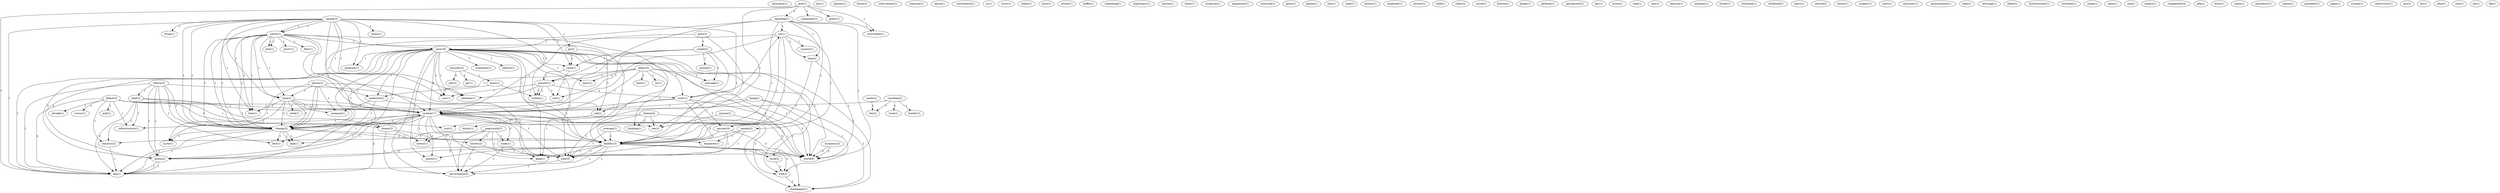 digraph G {
  insurance [ label="insurance(1)" ];
  isn [ label="isn(1)" ];
  spends [ label="spends(2)" ];
  country [ label="country(1)" ];
  care [ label="care(18)" ];
  system [ label="system(17)" ];
  idea [ label="idea(2)" ];
  health [ label="health(13)" ];
  deficit [ label="deficit(3)" ];
  quit [ label="quit(1)" ];
  money [ label="money(2)" ];
  industry [ label="industry(2)" ];
  decade [ label="decade(1)" ];
  infrastrucure [ label="infrastrucure(1)" ];
  versus [ label="versus(1)" ];
  rest [ label="rest(1)" ];
  year [ label="year(5)" ];
  don [ label="don(1)" ];
  put [ label="put(1)" ];
  amazes [ label="amazes(1)" ];
  employee [ label="employee(1)" ];
  threw [ label="threw(1)" ];
  intervention [ label="intervention(1)" ];
  someone [ label="someone(1)" ];
  bacon [ label="bacon(1)" ];
  convenience [ label="convenience(1)" ];
  cc [ label="cc(1)" ];
  canada [ label="canada(3)" ];
  bring [ label="bring(1)" ];
  notice [ label="notice(1)" ];
  program [ label="program(1)" ];
  go [ label="go(2)" ];
  come [ label="come(1)" ];
  notice [ label="notice(1)" ];
  contends [ label="contends(1)" ];
  time [ label="time(3)" ];
  change [ label="change(2)" ];
  tries [ label="tries(1)" ];
  change [ label="change(2)" ];
  notes [ label="notes(1)" ];
  cost [ label="cost(1)" ];
  writes [ label="writes(1)" ];
  cover [ label="cover(1)" ];
  starts [ label="starts(1)" ];
  falls [ label="falls(1)" ];
  line [ label="line(1)" ];
  infant [ label="infant(1)" ];
  reform [ label="reform(3)" ];
  deal [ label="deal(3)" ];
  fact [ label="fact(1)" ];
  doesn [ label="doesn(1)" ];
  doesn [ label="doesn(2)" ];
  keep [ label="keep(1)" ];
  hour [ label="hour(1)" ];
  article [ label="article(1)" ];
  reynolds [ label="reynolds(3)" ];
  edu [ label="edu(2)" ];
  jpr [ label="jpr(1)" ];
  learn [ label="learn(1)" ];
  traffic [ label="traffic(1)" ];
  something [ label="something(1)" ];
  news [ label="news(2)" ];
  couple [ label="couple(2)" ];
  see [ label="see(2)" ];
  treatment [ label="treatment(1)" ];
  costs [ label="costs(1)" ];
  ask [ label="ask(1)" ];
  believe [ label="believe(1)" ];
  mess [ label="mess(1)" ];
  medicine [ label="medicine(3)" ];
  work [ label="work(2)" ];
  well [ label="well(1)" ];
  champagne [ label="champagne(1)" ];
  world [ label="world(9)" ];
  cancer [ label="cancer(1)" ];
  government [ label="government(3)" ];
  expectancy [ label="expectancy(1)" ];
  section [ label="section(1)" ];
  value [ label="value(1)" ];
  surgeries [ label="surgeries(1)" ];
  equipment [ label="equipment(1)" ];
  everyone [ label="everyone(1)" ];
  present [ label="present(1)" ];
  set [ label="set(1)" ];
  press [ label="press(1)" ];
  give [ label="give(1)" ];
  spending [ label="spending(1)" ];
  component [ label="component(1)" ];
  guess [ label="guess(1)" ];
  overwhelm [ label="overwhelm(1)" ];
  please [ label="please(1)" ];
  hire [ label="hire(1)" ];
  rank [ label="rank(1)" ];
  history [ label="history(1)" ];
  duplicate [ label="duplicate(1)" ];
  posted [ label="posted(1)" ];
  present [ label="present(1)" ];
  message [ label="message(1)" ];
  answer [ label="answer(1)" ];
  child [ label="child(1)" ];
  cellar [ label="cellar(2)" ];
  sound [ label="sound(1)" ];
  inform [ label="inform(2)" ];
  syste [ label="syste(1)" ];
  soemone [ label="soemone(1)" ];
  bottom [ label="bottom(1)" ];
  peope [ label="peope(1)" ];
  isn [ label="isn(1)" ];
  percent [ label="percent(4)" ];
  perform [ label="perform(1)" ];
  perspective [ label="perspective(1)" ];
  canadian [ label="canadian(3)" ];
  border [ label="border(1)" ];
  town [ label="town(1)" ];
  city [ label="city(2)" ];
  day [ label="day(1)" ];
  evern [ label="evern(1)" ];
  read [ label="read(1)" ];
  society [ label="society(2)" ];
  sector [ label="sector(1)" ];
  way [ label="way(1)" ];
  america [ label="america(1)" ];
  company [ label="company(1)" ];
  techie [ label="techie(1)" ];
  stimulate [ label="stimulate(1)" ];
  clerk [ label="clerk(1)" ];
  childhood [ label="childhood(1)" ];
  heart [ label="heart(1)" ];
  anyone [ label="anyone(2)" ];
  paperwork [ label="paperwork(2)" ];
  sucks [ label="sucks(1)" ];
  help [ label="help(1)" ];
  control [ label="control(2)" ];
  average [ label="average(1)" ];
  doctor [ label="doctor(1)" ];
  thing [ label="thing(2)" ];
  leaves [ label="leaves(1)" ];
  surgery [ label="surgery(1)" ];
  solve [ label="solve(1)" ];
  hillary [ label="hillary(5)" ];
  bash [ label="bash(1)" ];
  thinking [ label="thinking(1)" ];
  sit [ label="sit(1)" ];
  consumer [ label="consumer(1)" ];
  immunization [ label="immunization(1)" ];
  didn [ label="didn(1)" ];
  coverage [ label="coverage(1)" ];
  libbie [ label="libbie(1)" ];
  hysterectomy [ label="hysterectomy(1)" ];
  mortality [ label="mortality(1)" ];
  range [ label="range(1)" ];
  seem [ label="seem(1)" ];
  org [ label="org(2)" ];
  expect [ label="expect(1)" ];
  clinton [ label="clinton(4)" ];
  competition [ label="competition(4)" ];
  gdp [ label="gdp(1)" ];
  mcmanus [ label="mcmanus(1)" ];
  mcmanus [ label="mcmanus(2)" ];
  birch [ label="birch(1)" ];
  union [ label="union(1)" ];
  procedure [ label="procedure(1)" ];
  choice [ label="choice(1)" ];
  president [ label="president(1)" ];
  needs [ label="needs(2)" ];
  japan [ label="japan(1)" ];
  scream [ label="scream(1)" ];
  restructure [ label="restructure(1)" ];
  usa [ label="usa(3)" ];
  list [ label="list(1)" ];
  john [ label="john(3)" ];
  rate [ label="rate(1)" ];
  pit [ label="pit(1)" ];
  life [ label="life(1)" ];
  isn -> spends [ label="1" ];
  isn -> country [ label="1" ];
  isn -> care [ label="1" ];
  isn -> system [ label="1" ];
  isn -> idea [ label="1" ];
  isn -> health [ label="1" ];
  deficit -> quit [ label="1" ];
  deficit -> money [ label="1" ];
  deficit -> industry [ label="1" ];
  deficit -> decade [ label="1" ];
  deficit -> system [ label="1" ];
  deficit -> infrastrucure [ label="1" ];
  deficit -> versus [ label="1" ];
  deficit -> rest [ label="1" ];
  deficit -> year [ label="1" ];
  deficit -> don [ label="2" ];
  spends -> employee [ label="1" ];
  spends -> health [ label="1" ];
  spends -> year [ label="1" ];
  canada -> bring [ label="1" ];
  canada -> notice [ label="1" ];
  canada -> program [ label="1" ];
  canada -> go [ label="1" ];
  canada -> come [ label="1" ];
  canada -> notice [ label="1" ];
  canada -> contends [ label="1" ];
  canada -> time [ label="1" ];
  canada -> change [ label="1" ];
  canada -> system [ label="1" ];
  canada -> tries [ label="1" ];
  canada -> change [ label="1" ];
  canada -> health [ label="1" ];
  canada -> notes [ label="1" ];
  canada -> cost [ label="1" ];
  canada -> writes [ label="1" ];
  canada -> don [ label="1" ];
  notice -> care [ label="1" ];
  notice -> starts [ label="1" ];
  notice -> falls [ label="1" ];
  notice -> time [ label="1" ];
  notice -> change [ label="1" ];
  notice -> system [ label="1" ];
  notice -> tries [ label="1" ];
  notice -> change [ label="1" ];
  notice -> health [ label="1" ];
  notice -> line [ label="1" ];
  reform -> deal [ label="1" ];
  reform -> change [ label="1" ];
  reform -> fact [ label="1" ];
  reform -> change [ label="1" ];
  reform -> doesn [ label="1" ];
  reform -> doesn [ label="1" ];
  reform -> don [ label="1" ];
  reform -> keep [ label="1" ];
  reynolds -> edu [ label="2" ];
  reynolds -> jpr [ label="2" ];
  reynolds -> learn [ label="1" ];
  deal -> money [ label="1" ];
  deal -> industry [ label="1" ];
  deal -> system [ label="1" ];
  deal -> infrastrucure [ label="1" ];
  deal -> don [ label="2" ];
  news -> couple [ label="1" ];
  news -> system [ label="1" ];
  news -> see [ label="1" ];
  care -> program [ label="1" ];
  care -> treatment [ label="2" ];
  care -> costs [ label="1" ];
  care -> come [ label="1" ];
  care -> contends [ label="1" ];
  care -> change [ label="1" ];
  care -> ask [ label="1" ];
  care -> believe [ label="1" ];
  care -> fact [ label="1" ];
  care -> system [ label="8" ];
  care -> mess [ label="1" ];
  care -> medicine [ label="1" ];
  care -> change [ label="1" ];
  care -> work [ label="1" ];
  care -> well [ label="3" ];
  care -> doesn [ label="2" ];
  care -> cost [ label="1" ];
  care -> champagne [ label="2" ];
  care -> world [ label="1" ];
  care -> doesn [ label="2" ];
  care -> year [ label="1" ];
  care -> cancer [ label="1" ];
  care -> government [ label="1" ];
  care -> don [ label="1" ];
  care -> keep [ label="1" ];
  go -> come [ label="1" ];
  go -> ask [ label="1" ];
  present -> costs [ label="1" ];
  present -> set [ label="1" ];
  present -> contends [ label="1" ];
  present -> cost [ label="1" ];
  present -> writes [ label="1" ];
  give -> spending [ label="1" ];
  give -> component [ label="1" ];
  give -> guess [ label="1" ];
  give -> health [ label="1" ];
  give -> overwhelm [ label="1" ];
  give -> don [ label="1" ];
  couple -> costs [ label="1" ];
  couple -> come [ label="1" ];
  couple -> set [ label="1" ];
  couple -> posted [ label="1" ];
  couple -> present [ label="1" ];
  couple -> message [ label="1" ];
  inform -> time [ label="1" ];
  inform -> change [ label="1" ];
  inform -> syste [ label="1" ];
  inform -> medicine [ label="1" ];
  inform -> soemone [ label="1" ];
  inform -> change [ label="1" ];
  inform -> health [ label="1" ];
  costs -> ask [ label="1" ];
  costs -> system [ label="1" ];
  costs -> isn [ label="1" ];
  costs -> percent [ label="2" ];
  costs -> world [ label="2" ];
  costs -> year [ label="2" ];
  canadian -> border [ label="1" ];
  canadian -> system [ label="1" ];
  canadian -> town [ label="1" ];
  canadian -> city [ label="1" ];
  come -> set [ label="1" ];
  come -> present [ label="1" ];
  notice -> time [ label="1" ];
  notice -> change [ label="1" ];
  notice -> system [ label="1" ];
  notice -> tries [ label="1" ];
  notice -> change [ label="1" ];
  notice -> health [ label="1" ];
  notice -> line [ label="1" ];
  money -> society [ label="1" ];
  money -> sector [ label="1" ];
  money -> government [ label="1" ];
  time -> clerk [ label="1" ];
  time -> change [ label="2" ];
  time -> syste [ label="1" ];
  time -> system [ label="1" ];
  time -> soemone [ label="1" ];
  time -> tries [ label="1" ];
  time -> change [ label="2" ];
  time -> health [ label="2" ];
  spending -> system [ label="1" ];
  spending -> idea [ label="1" ];
  spending -> isn [ label="1" ];
  spending -> percent [ label="1" ];
  spending -> health [ label="1" ];
  spending -> overwhelm [ label="1" ];
  spending -> world [ label="1" ];
  spending -> don [ label="1" ];
  anyone -> world [ label="1" ];
  anyone -> see [ label="1" ];
  paperwork -> industry [ label="1" ];
  paperwork -> society [ label="1" ];
  paperwork -> sector [ label="1" ];
  paperwork -> sucks [ label="1" ];
  paperwork -> year [ label="1" ];
  paperwork -> government [ label="1" ];
  change -> syste [ label="1" ];
  change -> fact [ label="1" ];
  change -> system [ label="1" ];
  change -> health [ label="2" ];
  change -> help [ label="1" ];
  change -> don [ label="1" ];
  industry -> don [ label="1" ];
  average -> employee [ label="1" ];
  average -> health [ label="1" ];
  average -> year [ label="1" ];
  ask -> doctor [ label="1" ];
  thing -> system [ label="1" ];
  thing -> well [ label="1" ];
  thing -> champagne [ label="1" ];
  thing -> keep [ label="1" ];
  hillary -> system [ label="1" ];
  hillary -> mess [ label="1" ];
  hillary -> medicine [ label="1" ];
  hillary -> bash [ label="1" ];
  hillary -> thinking [ label="1" ];
  hillary -> sit [ label="1" ];
  hillary -> world [ label="1" ];
  hillary -> present [ label="1" ];
  hillary -> message [ label="1" ];
  society -> world [ label="1" ];
  society -> government [ label="1" ];
  system -> infrastrucure [ label="1" ];
  system -> sector [ label="1" ];
  system -> change [ label="2" ];
  system -> well [ label="2" ];
  system -> help [ label="1" ];
  system -> doesn [ label="1" ];
  system -> champagne [ label="1" ];
  system -> sucks [ label="2" ];
  system -> world [ label="3" ];
  system -> doesn [ label="1" ];
  system -> year [ label="1" ];
  system -> cancer [ label="1" ];
  system -> government [ label="1" ];
  system -> don [ label="2" ];
  system -> see [ label="1" ];
  system -> keep [ label="1" ];
  idea -> health [ label="1" ];
  idea -> world [ label="1" ];
  isn -> health [ label="1" ];
  percent -> health [ label="1" ];
  percent -> world [ label="3" ];
  percent -> year [ label="1" ];
  medicine -> soemone [ label="1" ];
  medicine -> change [ label="1" ];
  medicine -> health [ label="1" ];
  change -> health [ label="2" ];
  change -> help [ label="1" ];
  change -> don [ label="1" ];
  clinton -> thinking [ label="1" ];
  clinton -> rest [ label="1" ];
  clinton -> world [ label="1" ];
  clinton -> year [ label="1" ];
  clinton -> see [ label="1" ];
  health -> work [ label="1" ];
  health -> well [ label="2" ];
  health -> doesn [ label="2" ];
  health -> champagne [ label="1" ];
  health -> world [ label="1" ];
  health -> doesn [ label="2" ];
  health -> year [ label="1" ];
  health -> cancer [ label="1" ];
  health -> government [ label="1" ];
  health -> don [ label="1" ];
  health -> keep [ label="1" ];
  mcmanus -> world [ label="2" ];
  work -> well [ label="1" ];
  mcmanus -> world [ label="2" ];
  well -> champagne [ label="1" ];
  learn -> cost [ label="1" ];
  learn -> writes [ label="1" ];
  doesn -> don [ label="1" ];
  sucks -> year [ label="1" ];
  sucks -> government [ label="1" ];
  doesn -> don [ label="1" ];
  year -> government [ label="1" ];
  needs -> city [ label="1" ];
  present -> writes [ label="1" ];
}
